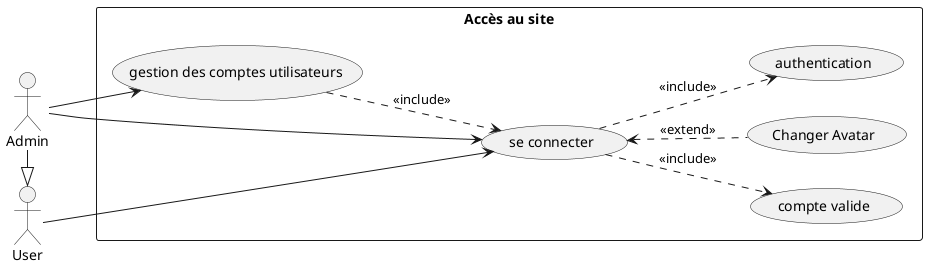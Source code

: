 @startuml
left to right direction
actor User
actor Admin
rectangle "Accès au site" {

    usecase "compte valide" as UC2
    usecase "se connecter" as UC3
    usecase "gestion des comptes utilisateurs" as UC4

    usecase "Changer Avatar" as UC6
    usecase "authentication" as UC7
}
Admin -|> User

User --> UC3
UC3 ..> UC2 : <<include>>
UC3 ..> UC7 : <<include>>
Admin --> UC3
UC3 <.. UC6 : <<extend>>
Admin --> UC4
UC4 ..>UC3 : <<include>>


@enduml
